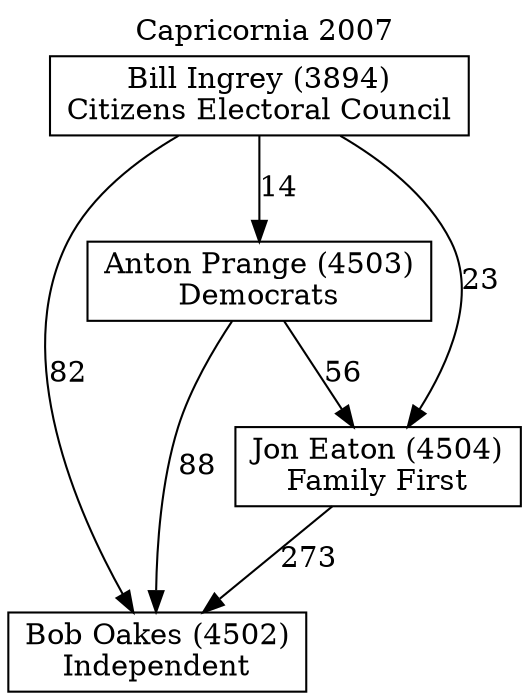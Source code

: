 // House preference flow
digraph "Bob Oakes (4502)_Capricornia_2007" {
	graph [label="Capricornia 2007" labelloc=t mclimit=10]
	node [shape=box]
	"Anton Prange (4503)" [label="Anton Prange (4503)
Democrats"]
	"Bill Ingrey (3894)" [label="Bill Ingrey (3894)
Citizens Electoral Council"]
	"Bob Oakes (4502)" [label="Bob Oakes (4502)
Independent"]
	"Jon Eaton (4504)" [label="Jon Eaton (4504)
Family First"]
	"Anton Prange (4503)" -> "Bob Oakes (4502)" [label=88]
	"Anton Prange (4503)" -> "Jon Eaton (4504)" [label=56]
	"Bill Ingrey (3894)" -> "Anton Prange (4503)" [label=14]
	"Bill Ingrey (3894)" -> "Bob Oakes (4502)" [label=82]
	"Bill Ingrey (3894)" -> "Jon Eaton (4504)" [label=23]
	"Jon Eaton (4504)" -> "Bob Oakes (4502)" [label=273]
}
